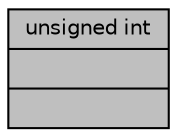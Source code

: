 digraph "unsigned int"
{
 // INTERACTIVE_SVG=YES
  bgcolor="transparent";
  edge [fontname="Helvetica",fontsize="10",labelfontname="Helvetica",labelfontsize="10"];
  node [fontname="Helvetica",fontsize="10",shape=record];
  Node1 [label="{unsigned int\n||}",height=0.2,width=0.4,color="black", fillcolor="grey75", style="filled", fontcolor="black"];
}
